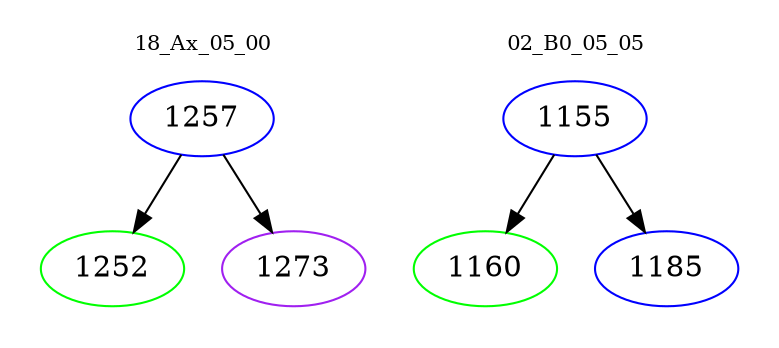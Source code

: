 digraph{
subgraph cluster_0 {
color = white
label = "18_Ax_05_00";
fontsize=10;
T0_1257 [label="1257", color="blue"]
T0_1257 -> T0_1252 [color="black"]
T0_1252 [label="1252", color="green"]
T0_1257 -> T0_1273 [color="black"]
T0_1273 [label="1273", color="purple"]
}
subgraph cluster_1 {
color = white
label = "02_B0_05_05";
fontsize=10;
T1_1155 [label="1155", color="blue"]
T1_1155 -> T1_1160 [color="black"]
T1_1160 [label="1160", color="green"]
T1_1155 -> T1_1185 [color="black"]
T1_1185 [label="1185", color="blue"]
}
}

